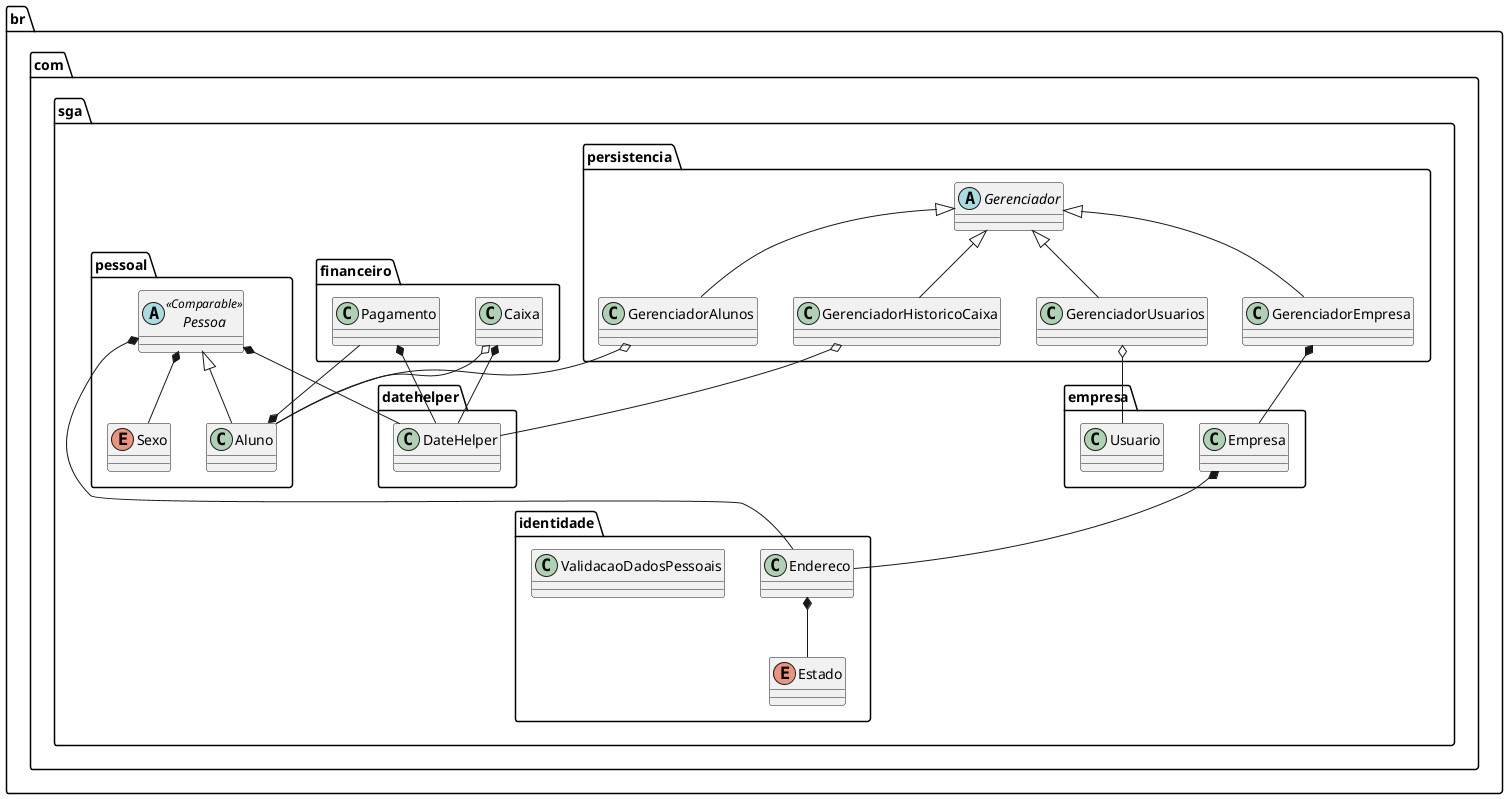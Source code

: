 /'
Diagrama UML do Sistema de Gerenciamento de Academias (SGA)
Manual: https://plantuml.com/class-diagram#a05971470d7fd711
'/
@startuml sga
skinparam classAttributeIconSize 0


package br.com.sga.datehelper <<Folder>> {

     class DateHelper {
          
     }
}

package br.com.sga.empresa <<Folder>> {
     class Empresa {
          
     }

     class Usuario {

     }
}

package br.com.sga.financeiro <<Folder>> {

     class Caixa {
          
     }

     class Pagamento {

     }
}

package br.com.sga.identidade <<Folder>> {

     class Endereco {

     }

     enum Estado {

     }

     class ValidacaoDadosPessoais {

     }

}

package br.com.sga.persistencia <<Folder>> {

     abstract class Gerenciador {

     }

     class GerenciadorAlunos {

     }

     class GerenciadorEmpresa {

     }

     class GerenciadorHistoricoCaixa {

     }

     class GerenciadorUsuarios {

     }

}

package br.com.sga.pessoal <<Folder>> {

     abstract class Pessoa <<Comparable>> {

     }

     class Aluno extends Pessoa {

     }

     enum Sexo {

     }
}

Gerenciador <|-- GerenciadorAlunos
Gerenciador <|-- GerenciadorEmpresa
Gerenciador <|-- GerenciadorHistoricoCaixa
Gerenciador <|-- GerenciadorUsuarios

Pessoa *-- DateHelper
Pessoa *-- Endereco
Pessoa *-- Sexo

Aluno *-- Pagamento

GerenciadorUsuarios o-- Usuario
GerenciadorHistoricoCaixa o-- DateHelper
GerenciadorEmpresa *-- Empresa 
GerenciadorAlunos o-- Aluno

Endereco *-- Estado

Pagamento *-- DateHelper

Caixa *-- DateHelper
Caixa o-- Aluno

Empresa *-- Endereco


@enduml
